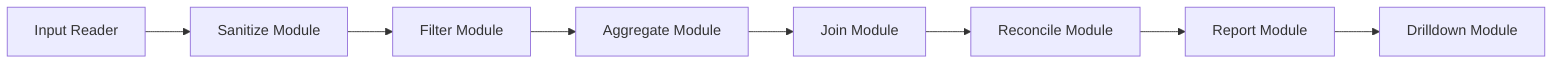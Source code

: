 flowchart LR
  A[Input Reader] --> B[Sanitize Module]
  B --> C[Filter Module]
  C --> D[Aggregate Module]
  D --> E[Join Module]
  E --> F[Reconcile Module]
  F --> G[Report Module]
  G --> H[Drilldown Module]